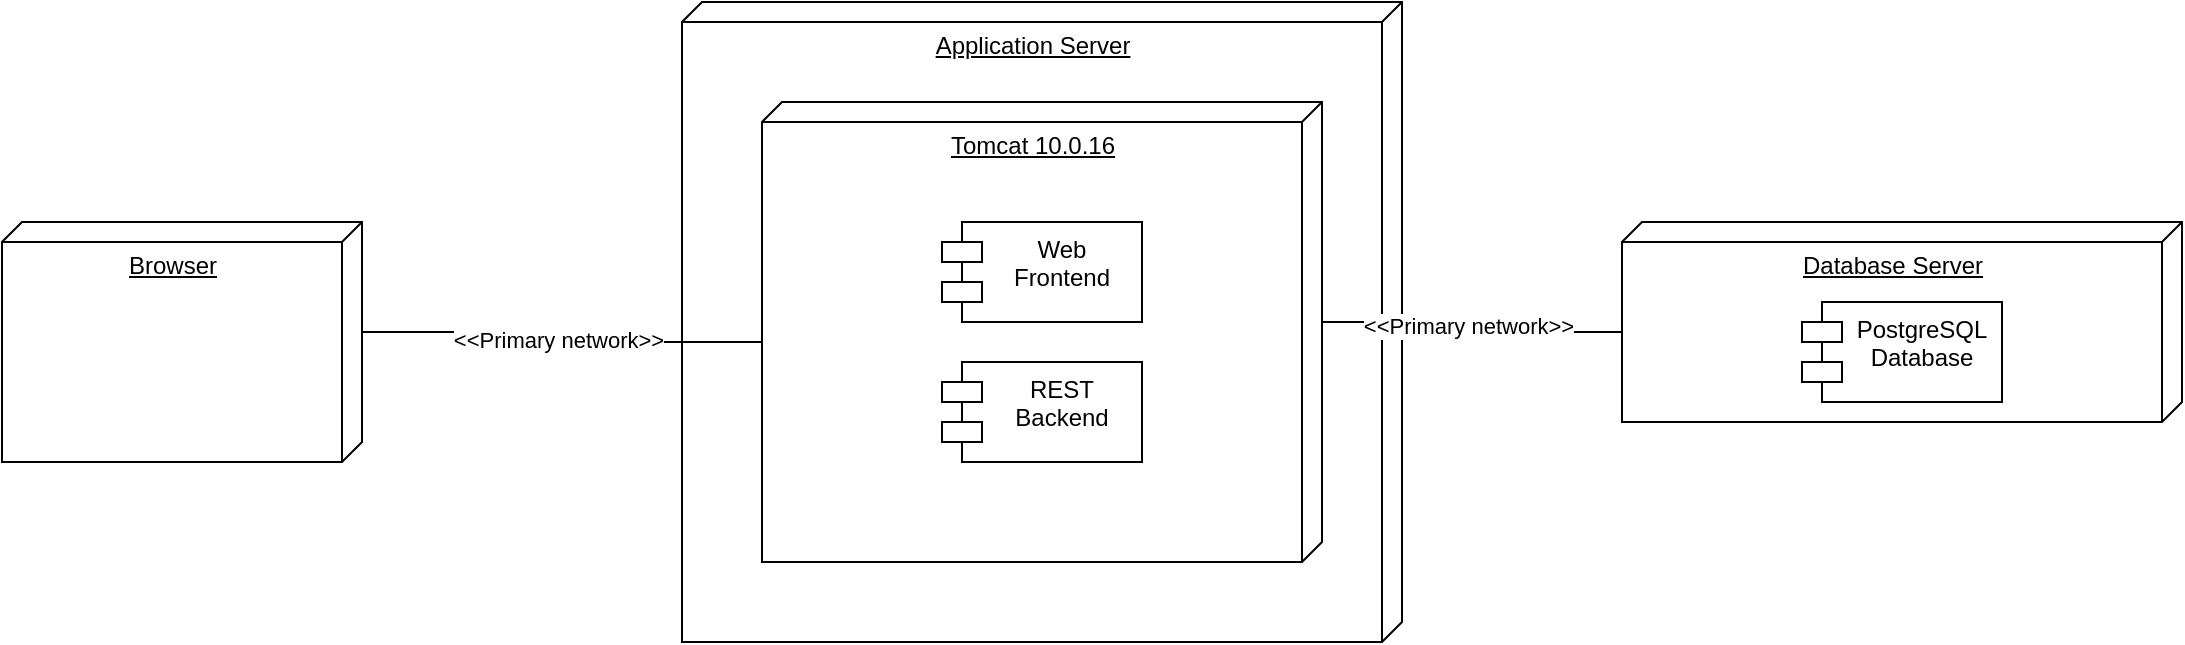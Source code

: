 <mxfile version="17.1.3" type="device"><diagram id="NpPVV9zHCs4b4_yPJcQi" name="Page-1"><mxGraphModel dx="2018" dy="1047" grid="1" gridSize="10" guides="1" tooltips="1" connect="1" arrows="1" fold="1" page="1" pageScale="1" pageWidth="827" pageHeight="1169" math="0" shadow="0"><root><mxCell id="0"/><mxCell id="1" parent="0"/><mxCell id="dBwIBCzoOQvu7wvUFWk_-1" value="Application Server" style="verticalAlign=top;align=center;spacingTop=8;spacingLeft=2;spacingRight=12;shape=cube;size=10;direction=south;fontStyle=4;html=1;" vertex="1" parent="1"><mxGeometry x="240" y="360" width="360" height="320" as="geometry"/></mxCell><mxCell id="dBwIBCzoOQvu7wvUFWk_-10" style="edgeStyle=orthogonalEdgeStyle;rounded=0;orthogonalLoop=1;jettySize=auto;html=1;exitX=0;exitY=0;exitDx=110;exitDy=0;exitPerimeter=0;entryX=0;entryY=0;entryDx=55;entryDy=280;entryPerimeter=0;endArrow=none;endFill=0;" edge="1" parent="1" source="dBwIBCzoOQvu7wvUFWk_-2" target="dBwIBCzoOQvu7wvUFWk_-3"><mxGeometry relative="1" as="geometry"/></mxCell><mxCell id="dBwIBCzoOQvu7wvUFWk_-11" value="&amp;lt;&amp;lt;Primary network&amp;gt;&amp;gt;" style="edgeLabel;html=1;align=center;verticalAlign=middle;resizable=0;points=[];" vertex="1" connectable="0" parent="dBwIBCzoOQvu7wvUFWk_-10"><mxGeometry x="-0.067" y="-2" relative="1" as="geometry"><mxPoint as="offset"/></mxGeometry></mxCell><mxCell id="dBwIBCzoOQvu7wvUFWk_-2" value="Tomcat 10.0.16" style="verticalAlign=top;align=center;spacingTop=8;spacingLeft=2;spacingRight=12;shape=cube;size=10;direction=south;fontStyle=4;html=1;" vertex="1" parent="1"><mxGeometry x="280" y="410" width="280" height="230" as="geometry"/></mxCell><mxCell id="dBwIBCzoOQvu7wvUFWk_-3" value="Database Server" style="verticalAlign=top;align=center;spacingTop=8;spacingLeft=2;spacingRight=12;shape=cube;size=10;direction=south;fontStyle=4;html=1;" vertex="1" parent="1"><mxGeometry x="710" y="470" width="280" height="100" as="geometry"/></mxCell><mxCell id="dBwIBCzoOQvu7wvUFWk_-5" style="edgeStyle=orthogonalEdgeStyle;rounded=0;orthogonalLoop=1;jettySize=auto;html=1;exitX=0;exitY=0;exitDx=55;exitDy=0;exitPerimeter=0;entryX=0;entryY=0;entryDx=120;entryDy=280;entryPerimeter=0;endArrow=none;endFill=0;" edge="1" parent="1" source="dBwIBCzoOQvu7wvUFWk_-4" target="dBwIBCzoOQvu7wvUFWk_-2"><mxGeometry relative="1" as="geometry"/></mxCell><mxCell id="dBwIBCzoOQvu7wvUFWk_-7" value="&amp;lt;&amp;lt;Primary network&amp;gt;&amp;gt;" style="edgeLabel;html=1;align=center;verticalAlign=middle;resizable=0;points=[];" vertex="1" connectable="0" parent="dBwIBCzoOQvu7wvUFWk_-5"><mxGeometry x="0.013" y="-2" relative="1" as="geometry"><mxPoint as="offset"/></mxGeometry></mxCell><mxCell id="dBwIBCzoOQvu7wvUFWk_-4" value="Browser" style="verticalAlign=top;align=center;spacingTop=8;spacingLeft=2;spacingRight=12;shape=cube;size=10;direction=south;fontStyle=4;html=1;" vertex="1" parent="1"><mxGeometry x="-100" y="470" width="180" height="120" as="geometry"/></mxCell><mxCell id="dBwIBCzoOQvu7wvUFWk_-8" value="Web&#10;Frontend" style="shape=module;align=left;spacingLeft=20;align=center;verticalAlign=top;" vertex="1" parent="1"><mxGeometry x="370" y="470" width="100" height="50" as="geometry"/></mxCell><mxCell id="dBwIBCzoOQvu7wvUFWk_-9" value="REST&#10;Backend" style="shape=module;align=left;spacingLeft=20;align=center;verticalAlign=top;" vertex="1" parent="1"><mxGeometry x="370" y="540" width="100" height="50" as="geometry"/></mxCell><mxCell id="dBwIBCzoOQvu7wvUFWk_-12" value="PostgreSQL&#10;Database" style="shape=module;align=left;spacingLeft=20;align=center;verticalAlign=top;" vertex="1" parent="1"><mxGeometry x="800" y="510" width="100" height="50" as="geometry"/></mxCell></root></mxGraphModel></diagram></mxfile>
